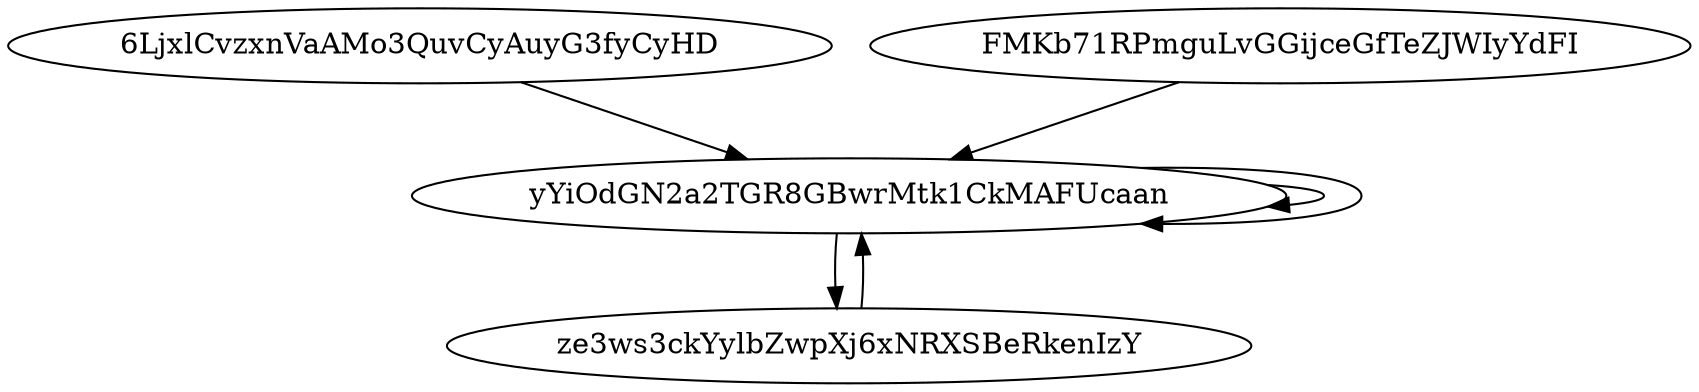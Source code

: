 digraph {
	yYiOdGN2a2TGR8GBwrMtk1CkMAFUcaan [label=yYiOdGN2a2TGR8GBwrMtk1CkMAFUcaan]
	ze3ws3ckYylbZwpXj6xNRXSBeRkenIzY [label=ze3ws3ckYylbZwpXj6xNRXSBeRkenIzY]
	yYiOdGN2a2TGR8GBwrMtk1CkMAFUcaan -> ze3ws3ckYylbZwpXj6xNRXSBeRkenIzY
	yYiOdGN2a2TGR8GBwrMtk1CkMAFUcaan [label=yYiOdGN2a2TGR8GBwrMtk1CkMAFUcaan]
	yYiOdGN2a2TGR8GBwrMtk1CkMAFUcaan -> yYiOdGN2a2TGR8GBwrMtk1CkMAFUcaan
	ze3ws3ckYylbZwpXj6xNRXSBeRkenIzY [label=ze3ws3ckYylbZwpXj6xNRXSBeRkenIzY]
	ze3ws3ckYylbZwpXj6xNRXSBeRkenIzY -> yYiOdGN2a2TGR8GBwrMtk1CkMAFUcaan
	"6LjxlCvzxnVaAMo3QuvCyAuyG3fyCyHD" [label="6LjxlCvzxnVaAMo3QuvCyAuyG3fyCyHD"]
	"6LjxlCvzxnVaAMo3QuvCyAuyG3fyCyHD" -> yYiOdGN2a2TGR8GBwrMtk1CkMAFUcaan
	yYiOdGN2a2TGR8GBwrMtk1CkMAFUcaan [label=yYiOdGN2a2TGR8GBwrMtk1CkMAFUcaan]
	yYiOdGN2a2TGR8GBwrMtk1CkMAFUcaan -> yYiOdGN2a2TGR8GBwrMtk1CkMAFUcaan
	FMKb71RPmguLvGGijceGfTeZJWIyYdFI [label=FMKb71RPmguLvGGijceGfTeZJWIyYdFI]
	FMKb71RPmguLvGGijceGfTeZJWIyYdFI -> yYiOdGN2a2TGR8GBwrMtk1CkMAFUcaan
}
